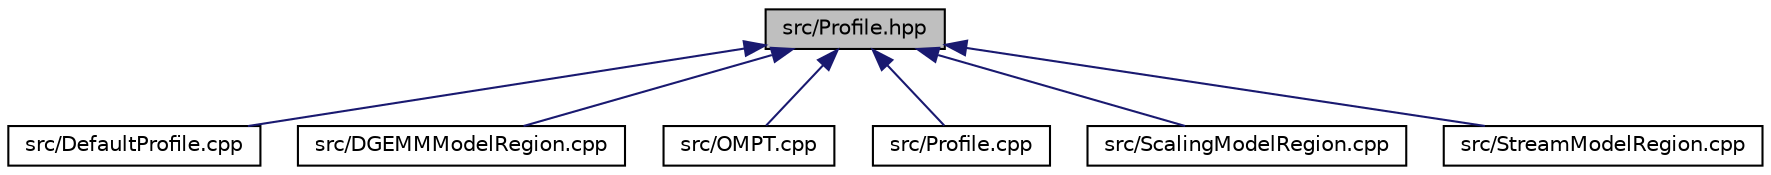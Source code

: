 digraph "src/Profile.hpp"
{
  edge [fontname="Helvetica",fontsize="10",labelfontname="Helvetica",labelfontsize="10"];
  node [fontname="Helvetica",fontsize="10",shape=record];
  Node7 [label="src/Profile.hpp",height=0.2,width=0.4,color="black", fillcolor="grey75", style="filled", fontcolor="black"];
  Node7 -> Node8 [dir="back",color="midnightblue",fontsize="10",style="solid",fontname="Helvetica"];
  Node8 [label="src/DefaultProfile.cpp",height=0.2,width=0.4,color="black", fillcolor="white", style="filled",URL="$_default_profile_8cpp.html"];
  Node7 -> Node9 [dir="back",color="midnightblue",fontsize="10",style="solid",fontname="Helvetica"];
  Node9 [label="src/DGEMMModelRegion.cpp",height=0.2,width=0.4,color="black", fillcolor="white", style="filled",URL="$_d_g_e_m_m_model_region_8cpp.html"];
  Node7 -> Node10 [dir="back",color="midnightblue",fontsize="10",style="solid",fontname="Helvetica"];
  Node10 [label="src/OMPT.cpp",height=0.2,width=0.4,color="black", fillcolor="white", style="filled",URL="$_o_m_p_t_8cpp.html"];
  Node7 -> Node11 [dir="back",color="midnightblue",fontsize="10",style="solid",fontname="Helvetica"];
  Node11 [label="src/Profile.cpp",height=0.2,width=0.4,color="black", fillcolor="white", style="filled",URL="$_profile_8cpp.html"];
  Node7 -> Node12 [dir="back",color="midnightblue",fontsize="10",style="solid",fontname="Helvetica"];
  Node12 [label="src/ScalingModelRegion.cpp",height=0.2,width=0.4,color="black", fillcolor="white", style="filled",URL="$_scaling_model_region_8cpp.html"];
  Node7 -> Node13 [dir="back",color="midnightblue",fontsize="10",style="solid",fontname="Helvetica"];
  Node13 [label="src/StreamModelRegion.cpp",height=0.2,width=0.4,color="black", fillcolor="white", style="filled",URL="$_stream_model_region_8cpp.html"];
}
